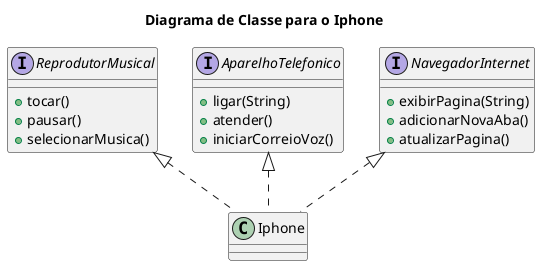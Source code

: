 @startuml
title Diagrama de Classe para o Iphone
interface ReprodutorMusical {
+tocar()
+pausar()
+selecionarMusica()
}
interface AparelhoTelefonico {
+ligar(String)
+atender()
+iniciarCorreioVoz()
}
interface NavegadorInternet {
+exibirPagina(String)
+adicionarNovaAba()
+atualizarPagina()
}
class Iphone implements ReprodutorMusical
class Iphone implements AparelhoTelefonico
class Iphone implements NavegadorInternet
@enduml